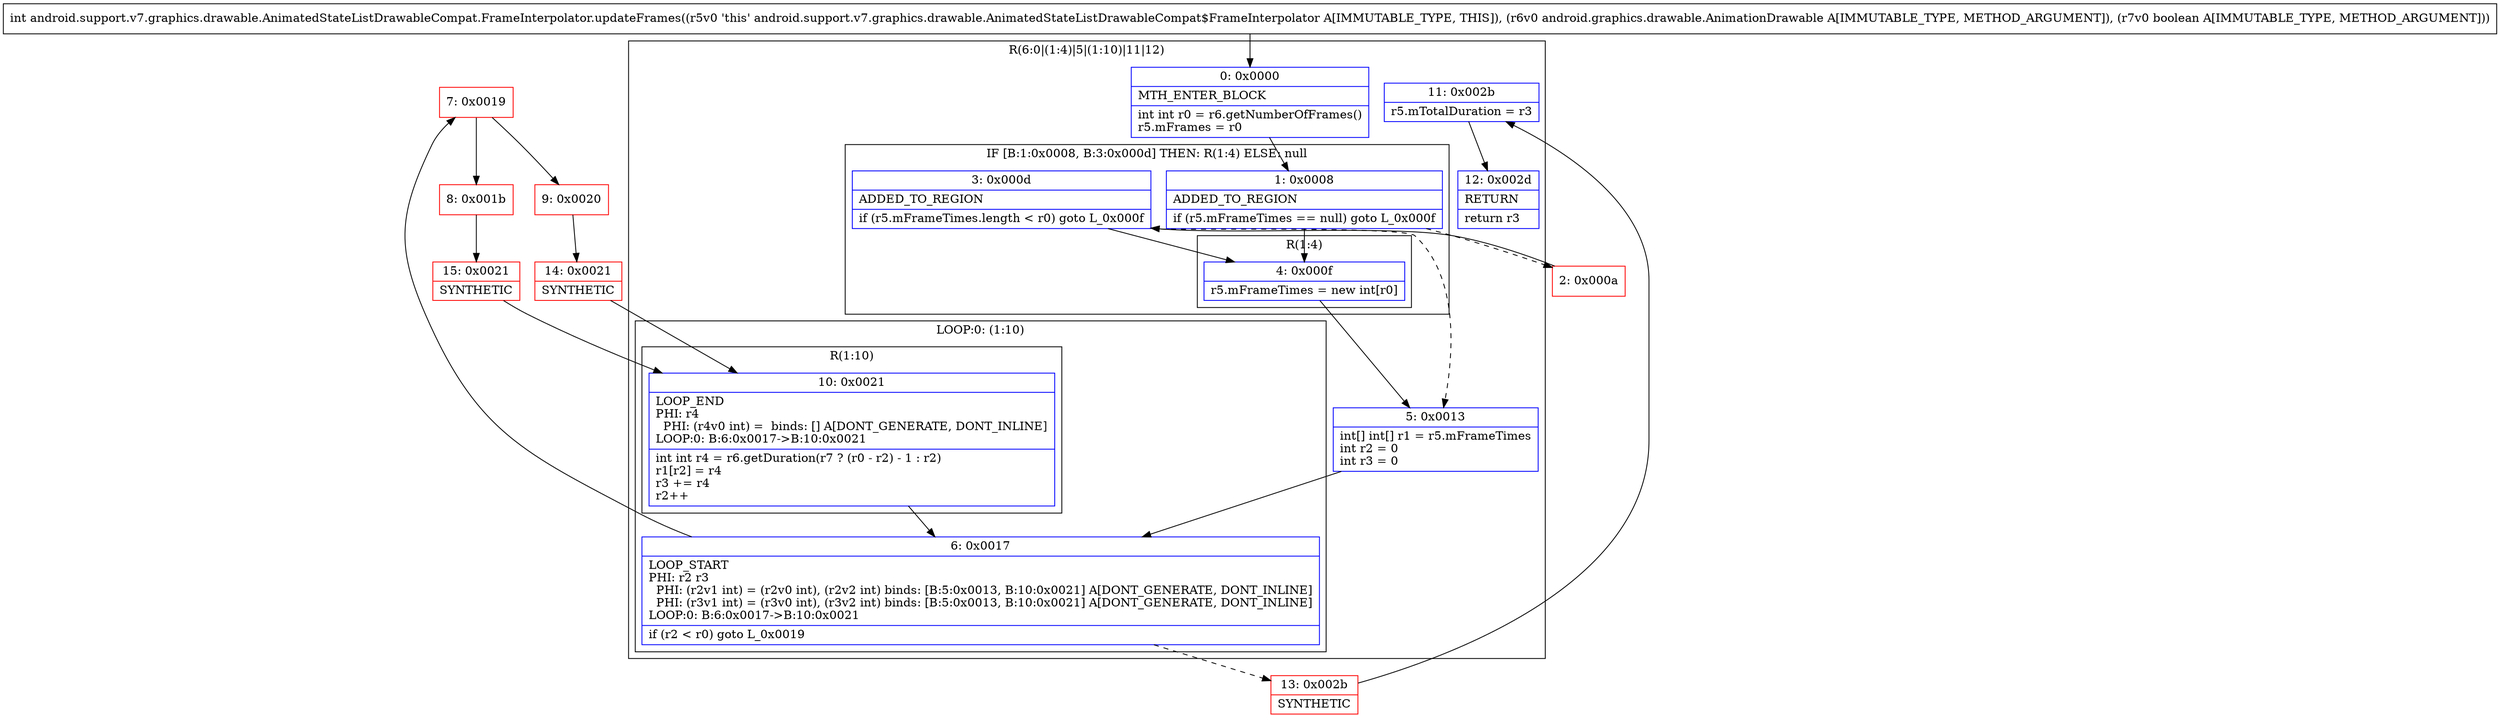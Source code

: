 digraph "CFG forandroid.support.v7.graphics.drawable.AnimatedStateListDrawableCompat.FrameInterpolator.updateFrames(Landroid\/graphics\/drawable\/AnimationDrawable;Z)I" {
subgraph cluster_Region_1771696840 {
label = "R(6:0|(1:4)|5|(1:10)|11|12)";
node [shape=record,color=blue];
Node_0 [shape=record,label="{0\:\ 0x0000|MTH_ENTER_BLOCK\l|int int r0 = r6.getNumberOfFrames()\lr5.mFrames = r0\l}"];
subgraph cluster_IfRegion_2126571718 {
label = "IF [B:1:0x0008, B:3:0x000d] THEN: R(1:4) ELSE: null";
node [shape=record,color=blue];
Node_1 [shape=record,label="{1\:\ 0x0008|ADDED_TO_REGION\l|if (r5.mFrameTimes == null) goto L_0x000f\l}"];
Node_3 [shape=record,label="{3\:\ 0x000d|ADDED_TO_REGION\l|if (r5.mFrameTimes.length \< r0) goto L_0x000f\l}"];
subgraph cluster_Region_1038615069 {
label = "R(1:4)";
node [shape=record,color=blue];
Node_4 [shape=record,label="{4\:\ 0x000f|r5.mFrameTimes = new int[r0]\l}"];
}
}
Node_5 [shape=record,label="{5\:\ 0x0013|int[] int[] r1 = r5.mFrameTimes\lint r2 = 0\lint r3 = 0\l}"];
subgraph cluster_LoopRegion_1915331098 {
label = "LOOP:0: (1:10)";
node [shape=record,color=blue];
Node_6 [shape=record,label="{6\:\ 0x0017|LOOP_START\lPHI: r2 r3 \l  PHI: (r2v1 int) = (r2v0 int), (r2v2 int) binds: [B:5:0x0013, B:10:0x0021] A[DONT_GENERATE, DONT_INLINE]\l  PHI: (r3v1 int) = (r3v0 int), (r3v2 int) binds: [B:5:0x0013, B:10:0x0021] A[DONT_GENERATE, DONT_INLINE]\lLOOP:0: B:6:0x0017\-\>B:10:0x0021\l|if (r2 \< r0) goto L_0x0019\l}"];
subgraph cluster_Region_1417679141 {
label = "R(1:10)";
node [shape=record,color=blue];
Node_10 [shape=record,label="{10\:\ 0x0021|LOOP_END\lPHI: r4 \l  PHI: (r4v0 int) =  binds: [] A[DONT_GENERATE, DONT_INLINE]\lLOOP:0: B:6:0x0017\-\>B:10:0x0021\l|int int r4 = r6.getDuration(r7 ? (r0 \- r2) \- 1 : r2)\lr1[r2] = r4\lr3 += r4\lr2++\l}"];
}
}
Node_11 [shape=record,label="{11\:\ 0x002b|r5.mTotalDuration = r3\l}"];
Node_12 [shape=record,label="{12\:\ 0x002d|RETURN\l|return r3\l}"];
}
Node_2 [shape=record,color=red,label="{2\:\ 0x000a}"];
Node_7 [shape=record,color=red,label="{7\:\ 0x0019}"];
Node_8 [shape=record,color=red,label="{8\:\ 0x001b}"];
Node_9 [shape=record,color=red,label="{9\:\ 0x0020}"];
Node_13 [shape=record,color=red,label="{13\:\ 0x002b|SYNTHETIC\l}"];
Node_14 [shape=record,color=red,label="{14\:\ 0x0021|SYNTHETIC\l}"];
Node_15 [shape=record,color=red,label="{15\:\ 0x0021|SYNTHETIC\l}"];
MethodNode[shape=record,label="{int android.support.v7.graphics.drawable.AnimatedStateListDrawableCompat.FrameInterpolator.updateFrames((r5v0 'this' android.support.v7.graphics.drawable.AnimatedStateListDrawableCompat$FrameInterpolator A[IMMUTABLE_TYPE, THIS]), (r6v0 android.graphics.drawable.AnimationDrawable A[IMMUTABLE_TYPE, METHOD_ARGUMENT]), (r7v0 boolean A[IMMUTABLE_TYPE, METHOD_ARGUMENT])) }"];
MethodNode -> Node_0;
Node_0 -> Node_1;
Node_1 -> Node_2[style=dashed];
Node_1 -> Node_4;
Node_3 -> Node_4;
Node_3 -> Node_5[style=dashed];
Node_4 -> Node_5;
Node_5 -> Node_6;
Node_6 -> Node_7;
Node_6 -> Node_13[style=dashed];
Node_10 -> Node_6;
Node_11 -> Node_12;
Node_2 -> Node_3;
Node_7 -> Node_8;
Node_7 -> Node_9;
Node_8 -> Node_15;
Node_9 -> Node_14;
Node_13 -> Node_11;
Node_14 -> Node_10;
Node_15 -> Node_10;
}

